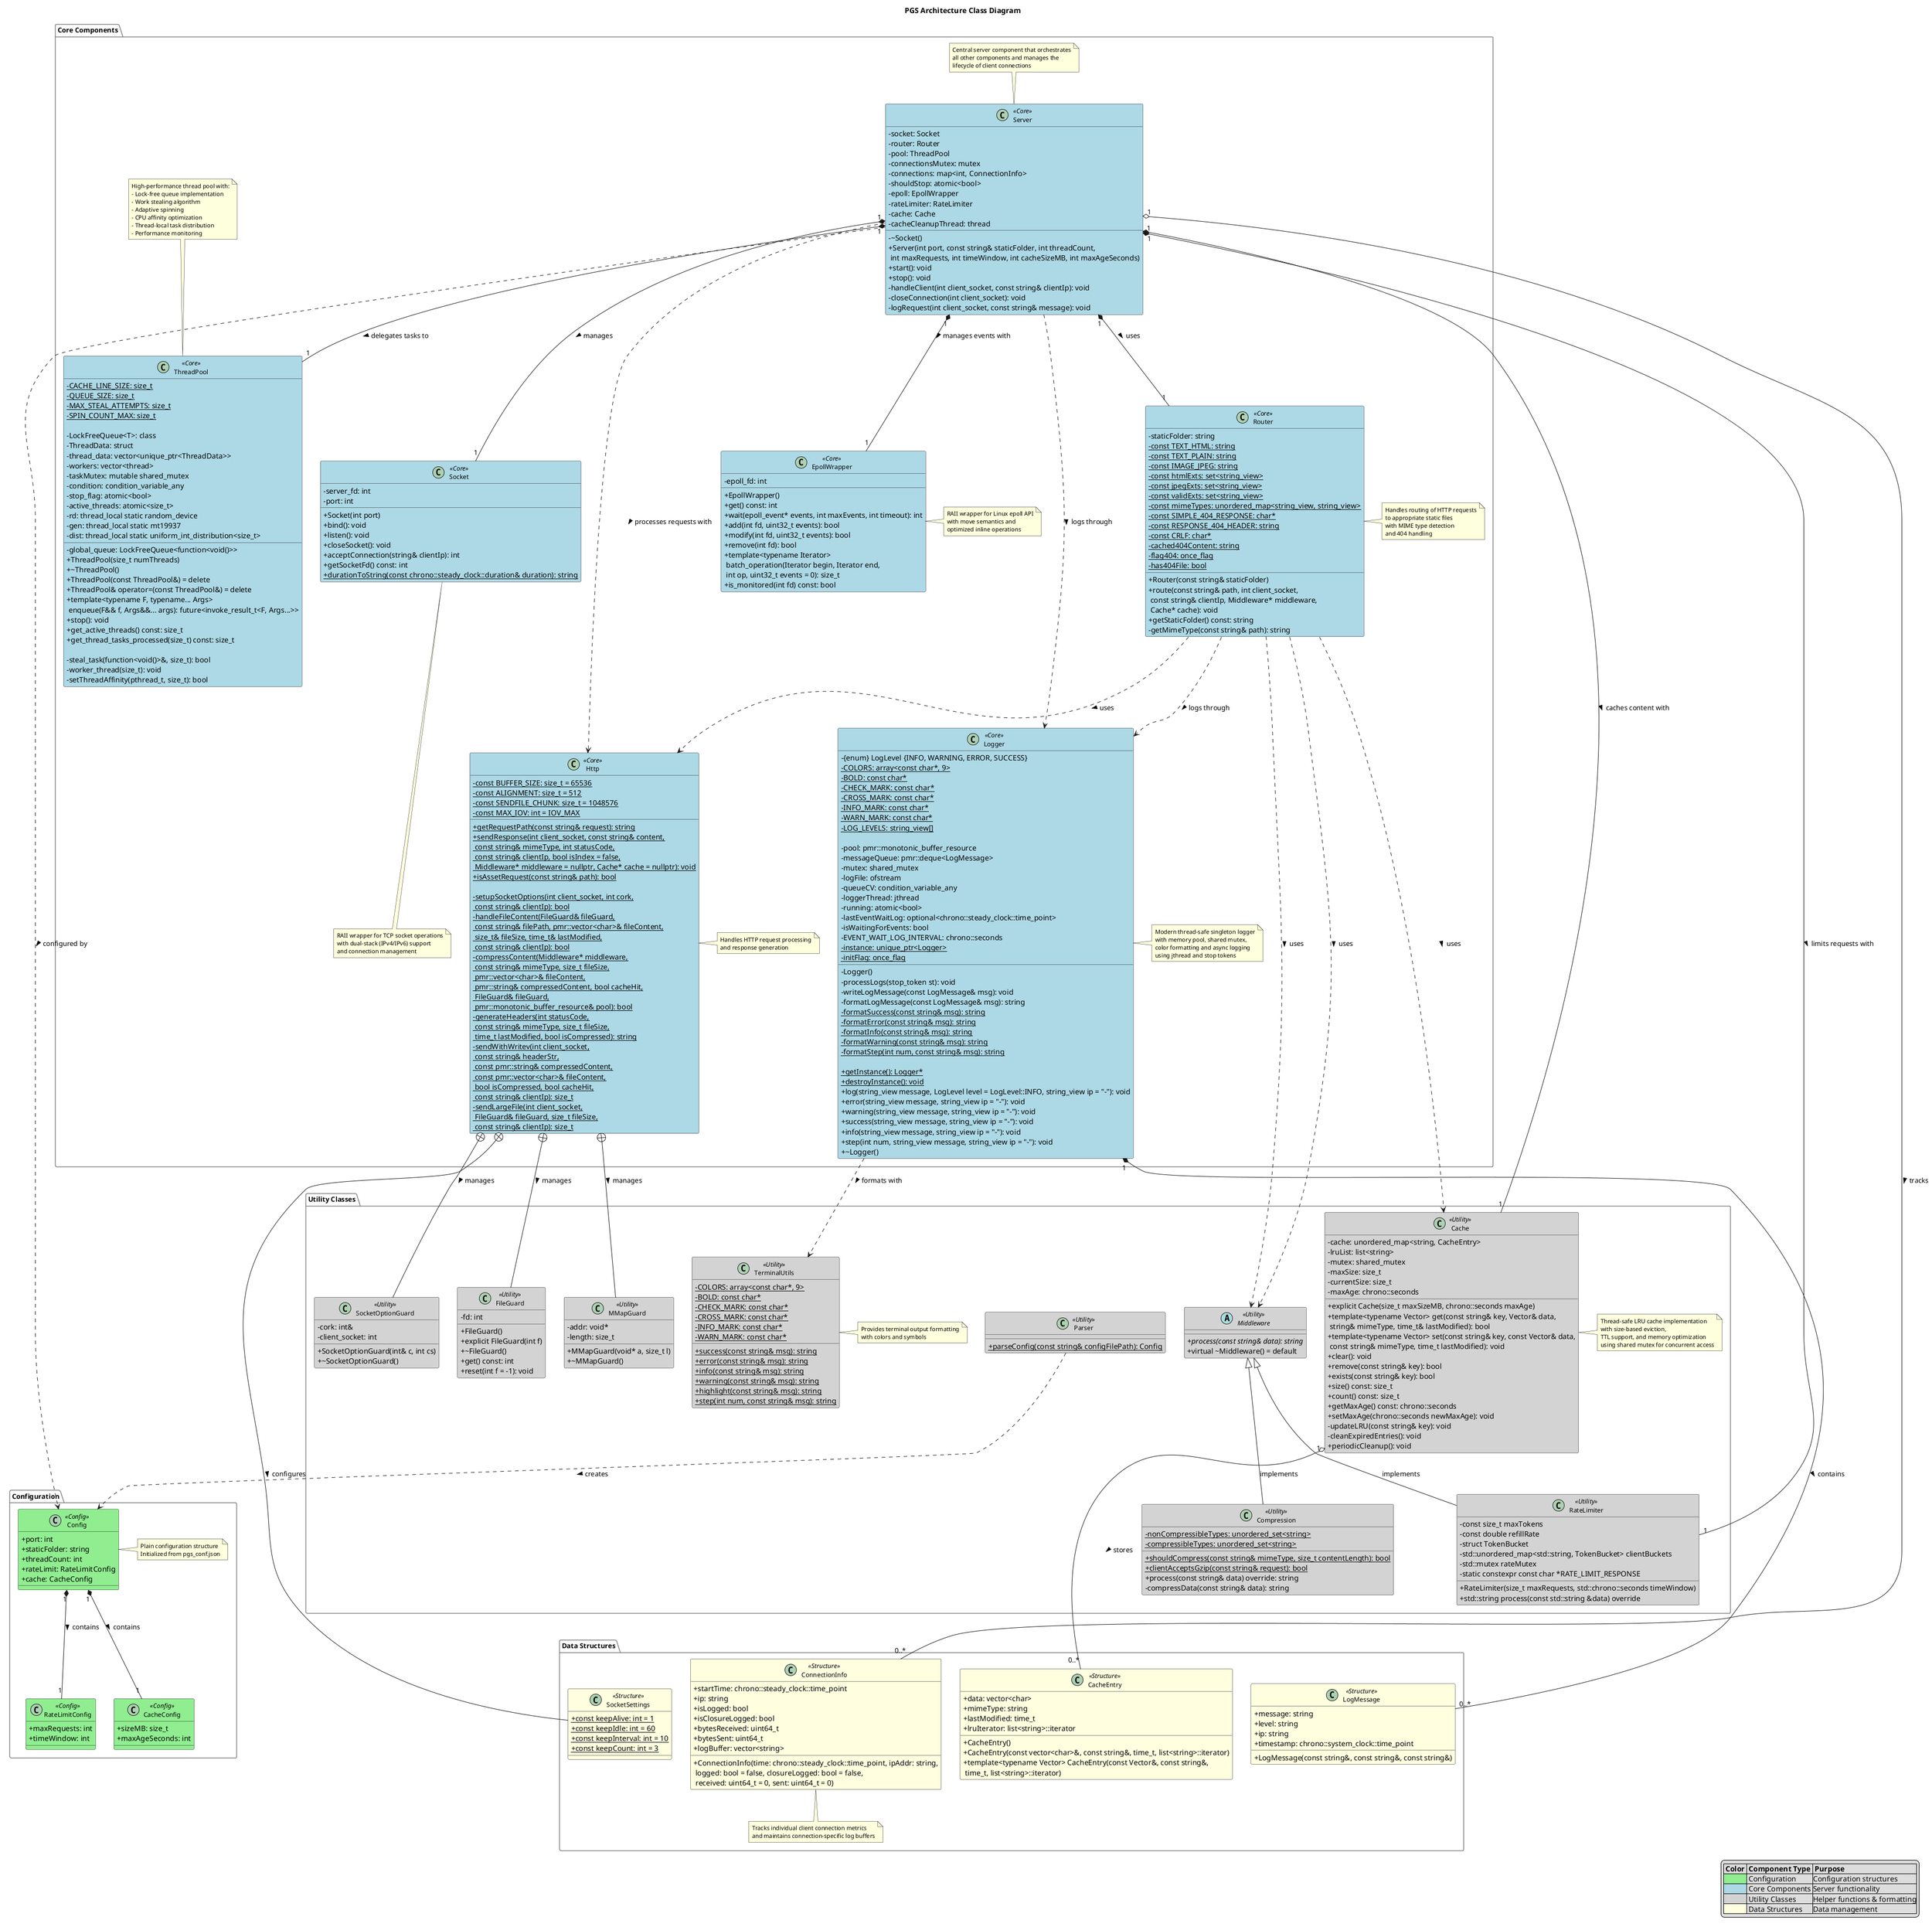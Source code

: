@startuml server-architecture

!define ABSTRACT abstract class

skinparam {
    ClassAttributeIconSize 0
    ClassBackgroundColor<<Config>> LightGreen
    ClassBackgroundColor<<Core>> LightBlue
    ClassBackgroundColor<<Utility>> LightGray
    ClassBackgroundColor<<Structure>> LightYellow
    PackageBackgroundColor White
    PackageBorderColor Gray
    ClassFontSize 12
    NoteFontSize 11
    PackageFontSize 13
}

title PGS Architecture Class Diagram

package "Configuration" {
    class Config <<Config>> {
        + port: int
        + staticFolder: string
        + threadCount: int
        + rateLimit: RateLimitConfig
        + cache: CacheConfig
    }
    note right of Config: Plain configuration structure\nInitialized from pgs_conf.json

    class RateLimitConfig <<Config>> {
        + maxRequests: int
        + timeWindow: int
    }

    class CacheConfig <<Config>> {
        + sizeMB: size_t
        + maxAgeSeconds: int
    }
}

package "Data Structures" {
    class ConnectionInfo <<Structure>> {
        + startTime: chrono::steady_clock::time_point
        + ip: string
        + isLogged: bool
        + isClosureLogged: bool
        + bytesReceived: uint64_t
        + bytesSent: uint64_t
        + logBuffer: vector<string>
        + ConnectionInfo(time: chrono::steady_clock::time_point, ipAddr: string,\n logged: bool = false, closureLogged: bool = false,\n received: uint64_t = 0, sent: uint64_t = 0)
    }
    note bottom of ConnectionInfo: Tracks individual client connection metrics\nand maintains connection-specific log buffers

    class SocketSettings <<Structure>> {
    + {static} const keepAlive: int = 1
    + {static} const keepIdle: int = 60
    + {static} const keepInterval: int = 10
    + {static} const keepCount: int = 3
}

   class CacheEntry <<Structure>> {
    + data: vector<char>
    + mimeType: string
    + lastModified: time_t
    + lruIterator: list<string>::iterator
    + CacheEntry()
    + CacheEntry(const vector<char>&, const string&, time_t, list<string>::iterator)
    + template<typename Vector> CacheEntry(const Vector&, const string&,\n time_t, list<string>::iterator)
}

    class LogMessage <<Structure>> {
    + message: string
    + level: string
    + ip: string
    + timestamp: chrono::system_clock::time_point
    + LogMessage(const string&, const string&, const string&)
}


}

package "Core Components" {
    class Server <<Core>> {
        - socket: Socket
        - ~Socket()
        - router: Router
        - pool: ThreadPool
        - connectionsMutex: mutex
        - connections: map<int, ConnectionInfo>
        - shouldStop: atomic<bool>
        - epoll: EpollWrapper
        - rateLimiter: RateLimiter
        - cache: Cache
        - cacheCleanupThread: thread 
        + Server(int port, const string& staticFolder, int threadCount,\n int maxRequests, int timeWindow, int cacheSizeMB, int maxAgeSeconds)
        + start(): void
        + stop(): void
        - handleClient(int client_socket, const string& clientIp): void
        - closeConnection(int client_socket): void
        - logRequest(int client_socket, const string& message): void
    }
    note top of Server: Central server component that orchestrates\nall other components and manages the\nlifecycle of client connections

    class Socket <<Core>> {
        - server_fd: int
        - port: int
        + Socket(int port)
        + bind(): void
        + listen(): void
        + closeSocket(): void
        + acceptConnection(string& clientIp): int
        + getSocketFd() const: int
        + {static} durationToString(const chrono::steady_clock::duration& duration): string
    }
    note bottom of Socket: RAII wrapper for TCP socket operations\nwith dual-stack (IPv4/IPv6) support\nand connection management

    class Router <<Core>> {
    - staticFolder: string
    - {static} const TEXT_HTML: string
    - {static} const TEXT_PLAIN: string
    - {static} const IMAGE_JPEG: string
    - {static} const htmlExts: set<string_view>
    - {static} const jpegExts: set<string_view>
    - {static} const validExts: set<string_view>
    - {static} const mimeTypes: unordered_map<string_view, string_view>
    - {static} const SIMPLE_404_RESPONSE: char*
    - {static} const RESPONSE_404_HEADER: string
    - {static} const CRLF: char*
    - {static} cached404Content: string
    - {static} flag404: once_flag
    - {static} has404File: bool

    + Router(const string& staticFolder)
    + route(const string& path, int client_socket,\n const string& clientIp, Middleware* middleware,\n Cache* cache): void
    + getStaticFolder() const: string
    - getMimeType(const string& path): string
}
    note right of Router: Handles routing of HTTP requests\nto appropriate static files\nwith MIME type detection\nand 404 handling

class ThreadPool <<Core>> {
    - {static} CACHE_LINE_SIZE: size_t
    - {static} QUEUE_SIZE: size_t
    - {static} MAX_STEAL_ATTEMPTS: size_t
    - {static} SPIN_COUNT_MAX: size_t
    
    - LockFreeQueue<T>: class
    - ThreadData: struct
    - thread_data: vector<unique_ptr<ThreadData>>
    - workers: vector<thread>
    - global_queue: LockFreeQueue<function<void()>>
    - taskMutex: mutable shared_mutex
    - condition: condition_variable_any
    - stop_flag: atomic<bool>
    - active_threads: atomic<size_t>
    - rd: thread_local static random_device
    - gen: thread_local static mt19937
    - dist: thread_local static uniform_int_distribution<size_t>
    
    + ThreadPool(size_t numThreads)
    + ~ThreadPool()
    + ThreadPool(const ThreadPool&) = delete
    + ThreadPool& operator=(const ThreadPool&) = delete
    + template<typename F, typename... Args>\n enqueue(F&& f, Args&&... args): future<invoke_result_t<F, Args...>>
    + stop(): void
    + get_active_threads() const: size_t
    + get_thread_tasks_processed(size_t) const: size_t
    
    - steal_task(function<void()>&, size_t): bool
    - worker_thread(size_t): void
    - setThreadAffinity(pthread_t, size_t): bool
}
    note top of ThreadPool: High-performance thread pool with:\n- Lock-free queue implementation\n- Work stealing algorithm\n- Adaptive spinning\n- CPU affinity optimization\n- Thread-local task distribution\n- Performance monitoring

   class Http <<Core>> {
    - {static} const BUFFER_SIZE: size_t = 65536
    - {static} const ALIGNMENT: size_t = 512
    - {static} const SENDFILE_CHUNK: size_t = 1048576
    - {static} const MAX_IOV: int = IOV_MAX

    + {static} getRequestPath(const string& request): string
    + {static} sendResponse(int client_socket, const string& content,\n const string& mimeType, int statusCode,\n const string& clientIp, bool isIndex = false,\n Middleware* middleware = nullptr, Cache* cache = nullptr): void
    + {static} isAssetRequest(const string& path): bool

    - {static} setupSocketOptions(int client_socket, int cork,\n const string& clientIp): bool
    - {static} handleFileContent(FileGuard& fileGuard,\n const string& filePath, pmr::vector<char>& fileContent,\n size_t& fileSize, time_t& lastModified,\n const string& clientIp): bool
    - {static} compressContent(Middleware* middleware,\n const string& mimeType, size_t fileSize,\n pmr::vector<char>& fileContent,\n pmr::string& compressedContent, bool cacheHit,\n FileGuard& fileGuard,\n pmr::monotonic_buffer_resource& pool): bool
    - {static} generateHeaders(int statusCode,\n const string& mimeType, size_t fileSize,\n time_t lastModified, bool isCompressed): string
    - {static} sendWithWritev(int client_socket,\n const string& headerStr,\n const pmr::string& compressedContent,\n const pmr::vector<char>& fileContent,\n bool isCompressed, bool cacheHit,\n const string& clientIp): size_t
    - {static} sendLargeFile(int client_socket,\n FileGuard& fileGuard, size_t fileSize,\n const string& clientIp): size_t
}
    note right of Http: Handles HTTP request processing\nand response generation

class Logger <<Core>> {
    - {enum} LogLevel {INFO, WARNING, ERROR, SUCCESS}
    - {static} COLORS: array<const char*, 9>
    - {static} BOLD: const char*
    - {static} CHECK_MARK: const char*
    - {static} CROSS_MARK: const char*
    - {static} INFO_MARK: const char*
    - {static} WARN_MARK: const char*
    - {static} LOG_LEVELS: string_view[]
    
    - pool: pmr::monotonic_buffer_resource
    - messageQueue: pmr::deque<LogMessage>
    - mutex: shared_mutex
    - logFile: ofstream
    - queueCV: condition_variable_any
    - loggerThread: jthread
    - running: atomic<bool>
    - lastEventWaitLog: optional<chrono::steady_clock::time_point>
    - isWaitingForEvents: bool
    - EVENT_WAIT_LOG_INTERVAL: chrono::seconds
    - {static} instance: unique_ptr<Logger>
    - {static} initFlag: once_flag

    - Logger()
    - processLogs(stop_token st): void
    - writeLogMessage(const LogMessage& msg): void
    - formatLogMessage(const LogMessage& msg): string
    - {static} formatSuccess(const string& msg): string
    - {static} formatError(const string& msg): string
    - {static} formatInfo(const string& msg): string
    - {static} formatWarning(const string& msg): string
    - {static} formatStep(int num, const string& msg): string

    + {static} getInstance(): Logger*
    + {static} destroyInstance(): void
    + log(string_view message, LogLevel level = LogLevel::INFO, string_view ip = "-"): void
    + error(string_view message, string_view ip = "-"): void
    + warning(string_view message, string_view ip = "-"): void
    + success(string_view message, string_view ip = "-"): void
    + info(string_view message, string_view ip = "-"): void
    + step(int num, string_view message, string_view ip = "-"): void
    + ~Logger()
}

    note right of Logger: Modern thread-safe singleton logger\nwith memory pool, shared mutex,\ncolor formatting and async logging\nusing jthread and stop tokens




    class EpollWrapper <<Core>> {
        - epoll_fd: int
        + EpollWrapper()
        + get() const: int
        + wait(epoll_event* events, int maxEvents, int timeout): int
        + add(int fd, uint32_t events): bool
        + modify(int fd, uint32_t events): bool
        + remove(int fd): bool
        + template<typename Iterator>\n batch_operation(Iterator begin, Iterator end,\n int op, uint32_t events = 0): size_t
        + is_monitored(int fd) const: bool
    }
    note right of EpollWrapper: RAII wrapper for Linux epoll API\nwith move semantics and\noptimized inline operations
}

package "Utility Classes" {
    abstract class Middleware <<Utility>> {
        + {abstract} process(const string& data): string
        + virtual ~Middleware() = default
    }

     class SocketOptionGuard <<Utility>> {
    - cork: int&
    - client_socket: int
    + SocketOptionGuard(int& c, int cs)
    + ~SocketOptionGuard()
}

    class FileGuard <<Utility>> {
    - fd: int
    + FileGuard()
    + explicit FileGuard(int f)
    + ~FileGuard()
    + get() const: int
    + reset(int f = -1): void
}

    class MMapGuard <<Utility>> {
    - addr: void*
    - length: size_t
    + MMapGuard(void* a, size_t l)
    + ~MMapGuard()
}

    class TerminalUtils <<Utility>> {
        - {static} COLORS: array<const char*, 9>
        - {static} BOLD: const char*
        - {static} CHECK_MARK: const char*
        - {static} CROSS_MARK: const char*
        - {static} INFO_MARK: const char* 
        - {static} WARN_MARK: const char*
        + {static} success(const string& msg): string
        + {static} error(const string& msg): string
        + {static} info(const string& msg): string
        + {static} warning(const string& msg): string
        + {static} highlight(const string& msg): string
        + {static} step(int num, const string& msg): string
    }
    note right of TerminalUtils: Provides terminal output formatting\nwith colors and symbols


    class Cache <<Utility>> {
    - cache: unordered_map<string, CacheEntry>
    - lruList: list<string>
    - mutex: shared_mutex
    - maxSize: size_t
    - currentSize: size_t
    - maxAge: chrono::seconds
    
    + explicit Cache(size_t maxSizeMB, chrono::seconds maxAge)
    + template<typename Vector> get(const string& key, Vector& data,\n string& mimeType, time_t& lastModified): bool
    + template<typename Vector> set(const string& key, const Vector& data,\n const string& mimeType, time_t lastModified): void
    + clear(): void
    + remove(const string& key): bool
    + exists(const string& key): bool
    + size() const: size_t
    + count() const: size_t
    + getMaxAge() const: chrono::seconds
    + setMaxAge(chrono::seconds newMaxAge): void
    - updateLRU(const string& key): void
    - cleanExpiredEntries(): void 
    + periodicCleanup(): void
}
    note right of Cache: Thread-safe LRU cache implementation\nwith size-based eviction,\nTTL support, and memory optimization\nusing shared mutex for concurrent access

    class RateLimiter <<Utility>> {
          + RateLimiter(size_t maxRequests, std::chrono::seconds timeWindow)
        + std::string process(const std::string &data) override
        - const size_t maxTokens
        - const double refillRate
        - struct TokenBucket
        - std::unordered_map<std::string, TokenBucket> clientBuckets
        - std::mutex rateMutex
        - static constexpr const char *RATE_LIMIT_RESPONSE
    }

    class Compression <<Utility>> {
        - {static} nonCompressibleTypes: unordered_set<string>
        - {static} compressibleTypes: unordered_set<string>

        + {static} shouldCompress(const string& mimeType, size_t contentLength): bool
        + {static} clientAcceptsGzip(const string& request): bool
        + process(const string& data) override: string
        - compressData(const string& data): string
    }   

    class Parser <<Utility>> {
        + {static} parseConfig(const string& configFilePath): Config
    }
}

Server "1" *-- "1" Socket : manages >
Server "1" *-- "1" Router : uses >
Server "1" *-- "1" ThreadPool : delegates tasks to >
Server "1" *-- "1" EpollWrapper : manages events with >
Server "1" *-- "1" RateLimiter : limits requests with >
Server "1" *-- "1" Cache : caches content with >
Server "1" o-- "0..*" ConnectionInfo : tracks >

Config "1" *-- "1" RateLimitConfig : contains >
Config "1" *-- "1" CacheConfig : contains >
Parser ..> Config : creates >
Server ..> Config : configured by >

Cache "1" o-- "0..*" CacheEntry : stores >

Http +-- SocketSettings : configures >
Http +-- SocketOptionGuard : manages >
Http +-- FileGuard : manages >
Http +-- MMapGuard : manages >
Server ..> Http : processes requests with >
Router ..> Http : uses >

Middleware <|-- RateLimiter : implements
Middleware <|-- Compression : implements
Router ..> Middleware : uses >

Logger "1" *-- "0..*" LogMessage : contains >
Logger ..> TerminalUtils : formats with >
Server ..> Logger : logs through >
Router ..> Logger : logs through >

Router ..> Cache : uses >
Router ..> Middleware : uses >

Config -[hidden]down-> ConnectionInfo
Socket -[hidden]right-> Router



Http -[hidden]right-> Parser

legend right
  |= Color |= Component Type |= Purpose |
  |<#LightGreen>| Configuration |Configuration structures|
  |<#LightBlue>| Core Components |Server functionality|
  |<#LightGray>| Utility Classes |Helper functions & formatting|
  |<#LightYellow>| Data Structures |Data management|
endlegend

@endumlnd

@enduml